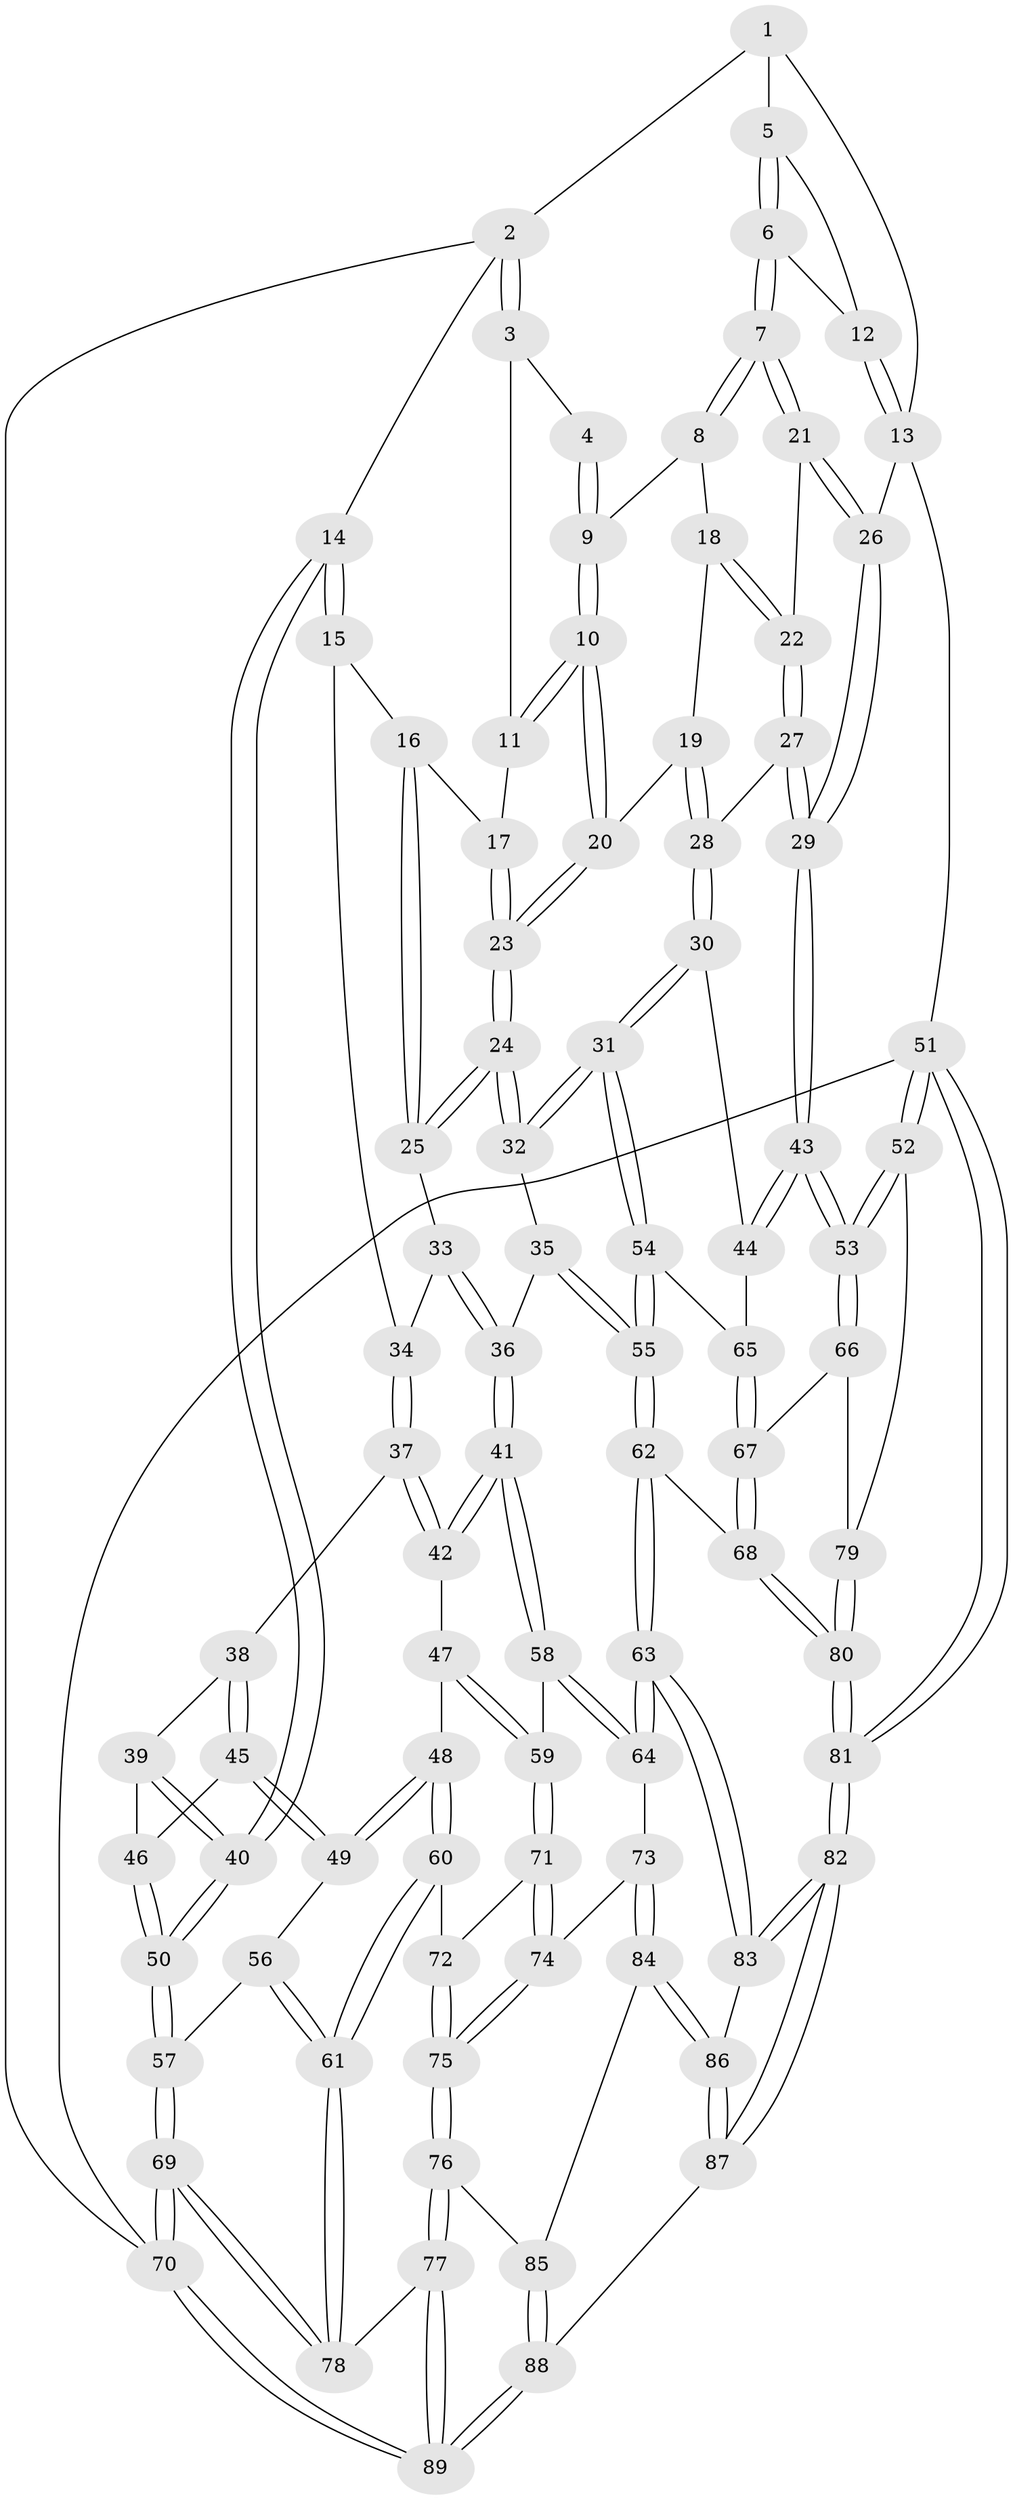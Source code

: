 // coarse degree distribution, {3: 0.15384615384615385, 6: 0.09615384615384616, 4: 0.4423076923076923, 5: 0.3076923076923077}
// Generated by graph-tools (version 1.1) at 2025/42/03/06/25 10:42:36]
// undirected, 89 vertices, 219 edges
graph export_dot {
graph [start="1"]
  node [color=gray90,style=filled];
  1 [pos="+0.7761357688372016+0"];
  2 [pos="+0+0"];
  3 [pos="+0.4944946581589184+0"];
  4 [pos="+0.6463580737085216+0"];
  5 [pos="+0.8900670758479439+0.09191511217552803"];
  6 [pos="+0.8563174876466366+0.23004810112880072"];
  7 [pos="+0.8450448300763063+0.2596026676149712"];
  8 [pos="+0.7142678446380841+0.17465939054686874"];
  9 [pos="+0.7058458294212384+0.16639774038612554"];
  10 [pos="+0.5730682062655712+0.24326844173012058"];
  11 [pos="+0.4450832144267802+0.008858886131557086"];
  12 [pos="+1+0.14201002727362783"];
  13 [pos="+1+0.17347770864103151"];
  14 [pos="+0+0"];
  15 [pos="+0.1847221335374369+0.2415697110921411"];
  16 [pos="+0.3127839259110824+0.15833353232437272"];
  17 [pos="+0.3495395347121132+0.1206308040394325"];
  18 [pos="+0.6788860037551079+0.26761526497947613"];
  19 [pos="+0.6233636976816029+0.31647664684116134"];
  20 [pos="+0.5696329167980921+0.31990022122318756"];
  21 [pos="+0.8460874007392378+0.2649283953874472"];
  22 [pos="+0.8442445587942401+0.272574867923646"];
  23 [pos="+0.557507924773864+0.3367954009151419"];
  24 [pos="+0.5444462760200125+0.3588291578401533"];
  25 [pos="+0.5111339155009591+0.3575625783155243"];
  26 [pos="+1+0.2596348562235485"];
  27 [pos="+0.8329008949688613+0.3437170160570394"];
  28 [pos="+0.814417078485937+0.3570029407786841"];
  29 [pos="+1+0.5940062885244869"];
  30 [pos="+0.7620998916301243+0.4401377971989924"];
  31 [pos="+0.6915461881708235+0.5115798137163459"];
  32 [pos="+0.5629005049366173+0.4125684277760757"];
  33 [pos="+0.41166010424052835+0.38801068503577085"];
  34 [pos="+0.19438213360732884+0.2749605442175597"];
  35 [pos="+0.4914848748247517+0.519355233679498"];
  36 [pos="+0.37676969223614776+0.5229059634472164"];
  37 [pos="+0.1899245875444352+0.3629774446487561"];
  38 [pos="+0.13279899890411723+0.4116803291360678"];
  39 [pos="+0.016660914868928185+0.46206712521600846"];
  40 [pos="+0+0.3818064523352838"];
  41 [pos="+0.3619611577703566+0.5340965388471813"];
  42 [pos="+0.21207567419305434+0.4256873531464863"];
  43 [pos="+1+0.6010728970312497"];
  44 [pos="+0.8944126578614777+0.5581396094331856"];
  45 [pos="+0.0649694710835414+0.5409214179419082"];
  46 [pos="+0.04557265115504785+0.5229107115366909"];
  47 [pos="+0.1850434171747152+0.5305645134344852"];
  48 [pos="+0.10283084033084107+0.5938682084459156"];
  49 [pos="+0.06939171894465855+0.5557611334815519"];
  50 [pos="+0+0.5493209841009373"];
  51 [pos="+1+1"];
  52 [pos="+1+0.737425453211101"];
  53 [pos="+1+0.6209539833874379"];
  54 [pos="+0.6922005704902657+0.5302405705405143"];
  55 [pos="+0.5754963463666739+0.6974852629012844"];
  56 [pos="+0.008496497502988917+0.5692709193448644"];
  57 [pos="+0+0.574098234651335"];
  58 [pos="+0.3515917392616053+0.5933800449339701"];
  59 [pos="+0.26850052125847246+0.6337124343784577"];
  60 [pos="+0.09738744951891697+0.6851151078169608"];
  61 [pos="+0.03779885572218749+0.7243404436589534"];
  62 [pos="+0.5602677375584868+0.7574989159364371"];
  63 [pos="+0.5439212401597409+0.7680933178040413"];
  64 [pos="+0.5089961981752669+0.7685950648388428"];
  65 [pos="+0.757757241590191+0.574074077058104"];
  66 [pos="+0.8368955503588601+0.741546488377792"];
  67 [pos="+0.8341650988311756+0.7422062858600561"];
  68 [pos="+0.7585036159616634+0.7993890035190252"];
  69 [pos="+0+0.785182188098843"];
  70 [pos="+0+1"];
  71 [pos="+0.221382799943883+0.7067768318631464"];
  72 [pos="+0.21650593274659594+0.7081927422564078"];
  73 [pos="+0.4062398199218667+0.8209570593155225"];
  74 [pos="+0.3688685996332456+0.8119224520230421"];
  75 [pos="+0.18183801889027926+0.8874352538025827"];
  76 [pos="+0.15296430410475406+0.9241000204133003"];
  77 [pos="+0.13783535741208822+0.9326899413443949"];
  78 [pos="+0+0.7867178880930217"];
  79 [pos="+0.9231769528395094+0.8799152407388813"];
  80 [pos="+0.8203136863597255+1"];
  81 [pos="+0.8414297809998238+1"];
  82 [pos="+0.7086210851245117+1"];
  83 [pos="+0.5526445126665467+0.8260207525835801"];
  84 [pos="+0.37194996934488606+0.924561338323637"];
  85 [pos="+0.2798051155749239+0.9465850465169461"];
  86 [pos="+0.4171192513161037+1"];
  87 [pos="+0.4221313186506142+1"];
  88 [pos="+0.3068133763061073+1"];
  89 [pos="+0.1109873404605477+1"];
  1 -- 2;
  1 -- 5;
  1 -- 13;
  2 -- 3;
  2 -- 3;
  2 -- 14;
  2 -- 70;
  3 -- 4;
  3 -- 11;
  4 -- 9;
  4 -- 9;
  5 -- 6;
  5 -- 6;
  5 -- 12;
  6 -- 7;
  6 -- 7;
  6 -- 12;
  7 -- 8;
  7 -- 8;
  7 -- 21;
  7 -- 21;
  8 -- 9;
  8 -- 18;
  9 -- 10;
  9 -- 10;
  10 -- 11;
  10 -- 11;
  10 -- 20;
  10 -- 20;
  11 -- 17;
  12 -- 13;
  12 -- 13;
  13 -- 26;
  13 -- 51;
  14 -- 15;
  14 -- 15;
  14 -- 40;
  14 -- 40;
  15 -- 16;
  15 -- 34;
  16 -- 17;
  16 -- 25;
  16 -- 25;
  17 -- 23;
  17 -- 23;
  18 -- 19;
  18 -- 22;
  18 -- 22;
  19 -- 20;
  19 -- 28;
  19 -- 28;
  20 -- 23;
  20 -- 23;
  21 -- 22;
  21 -- 26;
  21 -- 26;
  22 -- 27;
  22 -- 27;
  23 -- 24;
  23 -- 24;
  24 -- 25;
  24 -- 25;
  24 -- 32;
  24 -- 32;
  25 -- 33;
  26 -- 29;
  26 -- 29;
  27 -- 28;
  27 -- 29;
  27 -- 29;
  28 -- 30;
  28 -- 30;
  29 -- 43;
  29 -- 43;
  30 -- 31;
  30 -- 31;
  30 -- 44;
  31 -- 32;
  31 -- 32;
  31 -- 54;
  31 -- 54;
  32 -- 35;
  33 -- 34;
  33 -- 36;
  33 -- 36;
  34 -- 37;
  34 -- 37;
  35 -- 36;
  35 -- 55;
  35 -- 55;
  36 -- 41;
  36 -- 41;
  37 -- 38;
  37 -- 42;
  37 -- 42;
  38 -- 39;
  38 -- 45;
  38 -- 45;
  39 -- 40;
  39 -- 40;
  39 -- 46;
  40 -- 50;
  40 -- 50;
  41 -- 42;
  41 -- 42;
  41 -- 58;
  41 -- 58;
  42 -- 47;
  43 -- 44;
  43 -- 44;
  43 -- 53;
  43 -- 53;
  44 -- 65;
  45 -- 46;
  45 -- 49;
  45 -- 49;
  46 -- 50;
  46 -- 50;
  47 -- 48;
  47 -- 59;
  47 -- 59;
  48 -- 49;
  48 -- 49;
  48 -- 60;
  48 -- 60;
  49 -- 56;
  50 -- 57;
  50 -- 57;
  51 -- 52;
  51 -- 52;
  51 -- 81;
  51 -- 81;
  51 -- 70;
  52 -- 53;
  52 -- 53;
  52 -- 79;
  53 -- 66;
  53 -- 66;
  54 -- 55;
  54 -- 55;
  54 -- 65;
  55 -- 62;
  55 -- 62;
  56 -- 57;
  56 -- 61;
  56 -- 61;
  57 -- 69;
  57 -- 69;
  58 -- 59;
  58 -- 64;
  58 -- 64;
  59 -- 71;
  59 -- 71;
  60 -- 61;
  60 -- 61;
  60 -- 72;
  61 -- 78;
  61 -- 78;
  62 -- 63;
  62 -- 63;
  62 -- 68;
  63 -- 64;
  63 -- 64;
  63 -- 83;
  63 -- 83;
  64 -- 73;
  65 -- 67;
  65 -- 67;
  66 -- 67;
  66 -- 79;
  67 -- 68;
  67 -- 68;
  68 -- 80;
  68 -- 80;
  69 -- 70;
  69 -- 70;
  69 -- 78;
  69 -- 78;
  70 -- 89;
  70 -- 89;
  71 -- 72;
  71 -- 74;
  71 -- 74;
  72 -- 75;
  72 -- 75;
  73 -- 74;
  73 -- 84;
  73 -- 84;
  74 -- 75;
  74 -- 75;
  75 -- 76;
  75 -- 76;
  76 -- 77;
  76 -- 77;
  76 -- 85;
  77 -- 78;
  77 -- 89;
  77 -- 89;
  79 -- 80;
  79 -- 80;
  80 -- 81;
  80 -- 81;
  81 -- 82;
  81 -- 82;
  82 -- 83;
  82 -- 83;
  82 -- 87;
  82 -- 87;
  83 -- 86;
  84 -- 85;
  84 -- 86;
  84 -- 86;
  85 -- 88;
  85 -- 88;
  86 -- 87;
  86 -- 87;
  87 -- 88;
  88 -- 89;
  88 -- 89;
}
